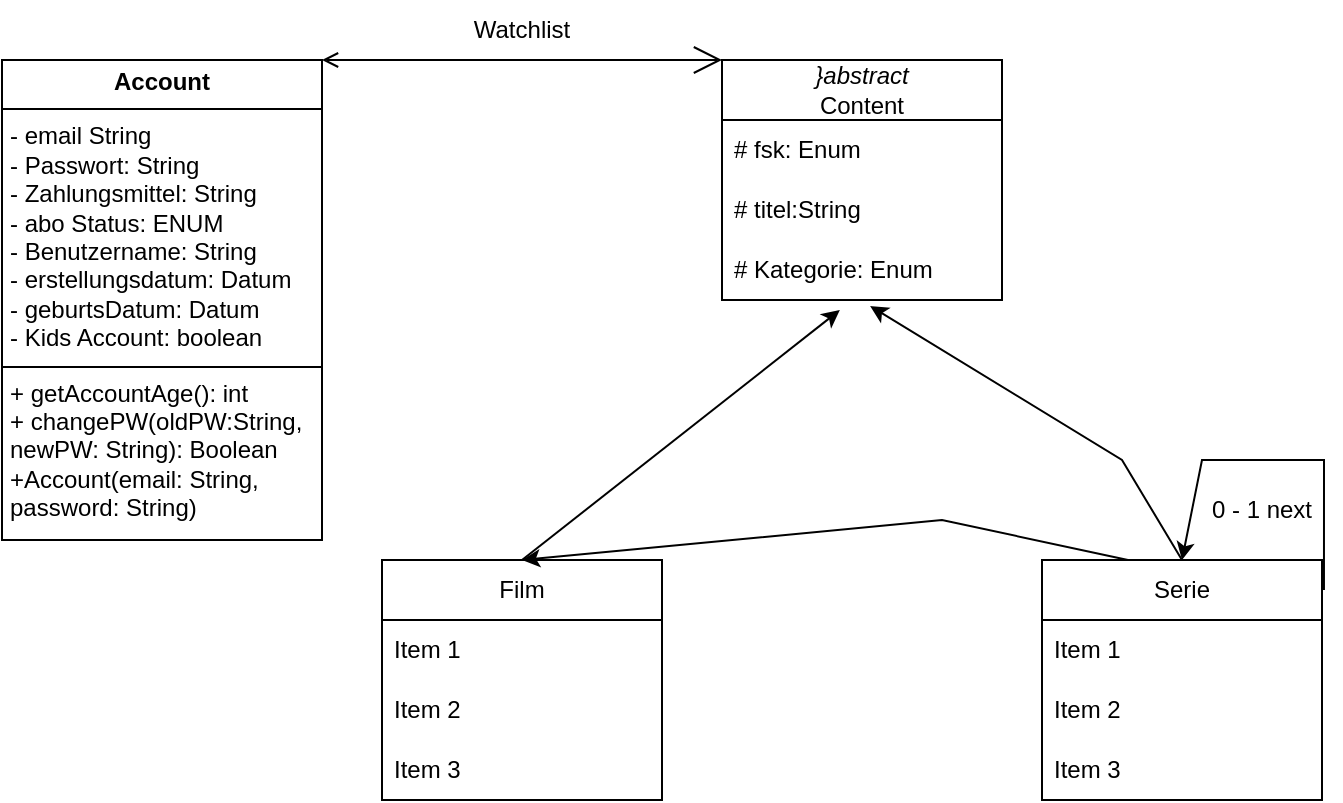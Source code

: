 <mxfile version="24.0.7" type="github">
  <diagram name="Page-1" id="oEAZGj61iKcYDO0g3LSp">
    <mxGraphModel dx="954" dy="530" grid="1" gridSize="10" guides="1" tooltips="1" connect="1" arrows="1" fold="1" page="1" pageScale="1" pageWidth="1169" pageHeight="826" math="0" shadow="0">
      <root>
        <mxCell id="0" />
        <mxCell id="1" parent="0" />
        <mxCell id="yQLUCkZRIKrmV6NLwZtg-27" value="Film" style="swimlane;fontStyle=0;childLayout=stackLayout;horizontal=1;startSize=30;horizontalStack=0;resizeParent=1;resizeParentMax=0;resizeLast=0;collapsible=1;marginBottom=0;whiteSpace=wrap;html=1;" vertex="1" parent="1">
          <mxGeometry x="590" y="370" width="140" height="120" as="geometry" />
        </mxCell>
        <mxCell id="yQLUCkZRIKrmV6NLwZtg-28" value="Item 1" style="text;strokeColor=none;fillColor=none;align=left;verticalAlign=middle;spacingLeft=4;spacingRight=4;overflow=hidden;points=[[0,0.5],[1,0.5]];portConstraint=eastwest;rotatable=0;whiteSpace=wrap;html=1;" vertex="1" parent="yQLUCkZRIKrmV6NLwZtg-27">
          <mxGeometry y="30" width="140" height="30" as="geometry" />
        </mxCell>
        <mxCell id="yQLUCkZRIKrmV6NLwZtg-29" value="Item 2" style="text;strokeColor=none;fillColor=none;align=left;verticalAlign=middle;spacingLeft=4;spacingRight=4;overflow=hidden;points=[[0,0.5],[1,0.5]];portConstraint=eastwest;rotatable=0;whiteSpace=wrap;html=1;" vertex="1" parent="yQLUCkZRIKrmV6NLwZtg-27">
          <mxGeometry y="60" width="140" height="30" as="geometry" />
        </mxCell>
        <mxCell id="yQLUCkZRIKrmV6NLwZtg-30" value="Item 3" style="text;strokeColor=none;fillColor=none;align=left;verticalAlign=middle;spacingLeft=4;spacingRight=4;overflow=hidden;points=[[0,0.5],[1,0.5]];portConstraint=eastwest;rotatable=0;whiteSpace=wrap;html=1;" vertex="1" parent="yQLUCkZRIKrmV6NLwZtg-27">
          <mxGeometry y="90" width="140" height="30" as="geometry" />
        </mxCell>
        <mxCell id="yQLUCkZRIKrmV6NLwZtg-31" value="&lt;i&gt;}abstract&lt;/i&gt;&lt;br&gt;Content" style="swimlane;fontStyle=0;childLayout=stackLayout;horizontal=1;startSize=30;horizontalStack=0;resizeParent=1;resizeParentMax=0;resizeLast=0;collapsible=1;marginBottom=0;whiteSpace=wrap;html=1;" vertex="1" parent="1">
          <mxGeometry x="760" y="120" width="140" height="120" as="geometry" />
        </mxCell>
        <mxCell id="yQLUCkZRIKrmV6NLwZtg-32" value="# fsk: Enum" style="text;strokeColor=none;fillColor=none;align=left;verticalAlign=middle;spacingLeft=4;spacingRight=4;overflow=hidden;points=[[0,0.5],[1,0.5]];portConstraint=eastwest;rotatable=0;whiteSpace=wrap;html=1;" vertex="1" parent="yQLUCkZRIKrmV6NLwZtg-31">
          <mxGeometry y="30" width="140" height="30" as="geometry" />
        </mxCell>
        <mxCell id="yQLUCkZRIKrmV6NLwZtg-33" value="# titel:String" style="text;strokeColor=none;fillColor=none;align=left;verticalAlign=middle;spacingLeft=4;spacingRight=4;overflow=hidden;points=[[0,0.5],[1,0.5]];portConstraint=eastwest;rotatable=0;whiteSpace=wrap;html=1;" vertex="1" parent="yQLUCkZRIKrmV6NLwZtg-31">
          <mxGeometry y="60" width="140" height="30" as="geometry" />
        </mxCell>
        <mxCell id="yQLUCkZRIKrmV6NLwZtg-34" value="# Kategorie: Enum" style="text;strokeColor=none;fillColor=none;align=left;verticalAlign=middle;spacingLeft=4;spacingRight=4;overflow=hidden;points=[[0,0.5],[1,0.5]];portConstraint=eastwest;rotatable=0;whiteSpace=wrap;html=1;" vertex="1" parent="yQLUCkZRIKrmV6NLwZtg-31">
          <mxGeometry y="90" width="140" height="30" as="geometry" />
        </mxCell>
        <mxCell id="yQLUCkZRIKrmV6NLwZtg-35" value="Serie" style="swimlane;fontStyle=0;childLayout=stackLayout;horizontal=1;startSize=30;horizontalStack=0;resizeParent=1;resizeParentMax=0;resizeLast=0;collapsible=1;marginBottom=0;whiteSpace=wrap;html=1;" vertex="1" parent="1">
          <mxGeometry x="920" y="370" width="140" height="120" as="geometry" />
        </mxCell>
        <mxCell id="yQLUCkZRIKrmV6NLwZtg-36" value="Item 1" style="text;strokeColor=none;fillColor=none;align=left;verticalAlign=middle;spacingLeft=4;spacingRight=4;overflow=hidden;points=[[0,0.5],[1,0.5]];portConstraint=eastwest;rotatable=0;whiteSpace=wrap;html=1;" vertex="1" parent="yQLUCkZRIKrmV6NLwZtg-35">
          <mxGeometry y="30" width="140" height="30" as="geometry" />
        </mxCell>
        <mxCell id="yQLUCkZRIKrmV6NLwZtg-37" value="Item 2" style="text;strokeColor=none;fillColor=none;align=left;verticalAlign=middle;spacingLeft=4;spacingRight=4;overflow=hidden;points=[[0,0.5],[1,0.5]];portConstraint=eastwest;rotatable=0;whiteSpace=wrap;html=1;" vertex="1" parent="yQLUCkZRIKrmV6NLwZtg-35">
          <mxGeometry y="60" width="140" height="30" as="geometry" />
        </mxCell>
        <mxCell id="yQLUCkZRIKrmV6NLwZtg-38" value="Item 3" style="text;strokeColor=none;fillColor=none;align=left;verticalAlign=middle;spacingLeft=4;spacingRight=4;overflow=hidden;points=[[0,0.5],[1,0.5]];portConstraint=eastwest;rotatable=0;whiteSpace=wrap;html=1;" vertex="1" parent="yQLUCkZRIKrmV6NLwZtg-35">
          <mxGeometry y="90" width="140" height="30" as="geometry" />
        </mxCell>
        <mxCell id="yQLUCkZRIKrmV6NLwZtg-39" value="" style="endArrow=classic;html=1;rounded=0;exitX=0.5;exitY=0;exitDx=0;exitDy=0;entryX=0.421;entryY=1.167;entryDx=0;entryDy=0;entryPerimeter=0;" edge="1" parent="1" source="yQLUCkZRIKrmV6NLwZtg-27" target="yQLUCkZRIKrmV6NLwZtg-34">
          <mxGeometry width="50" height="50" relative="1" as="geometry">
            <mxPoint x="570" y="280" as="sourcePoint" />
            <mxPoint x="800" y="330" as="targetPoint" />
          </mxGeometry>
        </mxCell>
        <mxCell id="yQLUCkZRIKrmV6NLwZtg-40" value="" style="endArrow=classic;html=1;rounded=0;exitX=0.5;exitY=0;exitDx=0;exitDy=0;entryX=0.529;entryY=1.1;entryDx=0;entryDy=0;entryPerimeter=0;" edge="1" parent="1" source="yQLUCkZRIKrmV6NLwZtg-35" target="yQLUCkZRIKrmV6NLwZtg-34">
          <mxGeometry width="50" height="50" relative="1" as="geometry">
            <mxPoint x="570" y="280" as="sourcePoint" />
            <mxPoint x="840" y="330" as="targetPoint" />
            <Array as="points">
              <mxPoint x="960" y="320" />
            </Array>
          </mxGeometry>
        </mxCell>
        <mxCell id="yQLUCkZRIKrmV6NLwZtg-43" value="" style="endArrow=classic;html=1;rounded=0;exitX=1.007;exitY=0.125;exitDx=0;exitDy=0;exitPerimeter=0;entryX=0.5;entryY=0;entryDx=0;entryDy=0;" edge="1" parent="1" source="yQLUCkZRIKrmV6NLwZtg-35" target="yQLUCkZRIKrmV6NLwZtg-35">
          <mxGeometry width="50" height="50" relative="1" as="geometry">
            <mxPoint x="770" y="280" as="sourcePoint" />
            <mxPoint x="970" y="330" as="targetPoint" />
            <Array as="points">
              <mxPoint x="1061" y="320" />
              <mxPoint x="1000" y="320" />
            </Array>
          </mxGeometry>
        </mxCell>
        <mxCell id="yQLUCkZRIKrmV6NLwZtg-44" value="0 - 1 next" style="text;html=1;align=center;verticalAlign=middle;whiteSpace=wrap;rounded=0;" vertex="1" parent="1">
          <mxGeometry x="1000" y="330" width="60" height="30" as="geometry" />
        </mxCell>
        <mxCell id="yQLUCkZRIKrmV6NLwZtg-45" value="" style="endArrow=classic;html=1;rounded=0;exitX=0.307;exitY=0;exitDx=0;exitDy=0;entryX=0.5;entryY=0;entryDx=0;entryDy=0;exitPerimeter=0;" edge="1" parent="1" source="yQLUCkZRIKrmV6NLwZtg-35" target="yQLUCkZRIKrmV6NLwZtg-27">
          <mxGeometry width="50" height="50" relative="1" as="geometry">
            <mxPoint x="770" y="280" as="sourcePoint" />
            <mxPoint x="780" y="340" as="targetPoint" />
            <Array as="points">
              <mxPoint x="870" y="350" />
            </Array>
          </mxGeometry>
        </mxCell>
        <mxCell id="yQLUCkZRIKrmV6NLwZtg-53" value="" style="endArrow=open;endFill=0;endSize=12;html=1;rounded=0;entryX=0;entryY=0;entryDx=0;entryDy=0;startArrow=open;startFill=0;exitX=1;exitY=0;exitDx=0;exitDy=0;targetPerimeterSpacing=12;sourcePerimeterSpacing=6;" edge="1" parent="1" target="yQLUCkZRIKrmV6NLwZtg-31">
          <mxGeometry width="160" relative="1" as="geometry">
            <mxPoint x="560" y="120" as="sourcePoint" />
            <mxPoint x="740" y="140" as="targetPoint" />
          </mxGeometry>
        </mxCell>
        <mxCell id="yQLUCkZRIKrmV6NLwZtg-55" value="Watchlist" style="text;html=1;align=center;verticalAlign=middle;whiteSpace=wrap;rounded=0;" vertex="1" parent="1">
          <mxGeometry x="630" y="90" width="60" height="30" as="geometry" />
        </mxCell>
        <mxCell id="yQLUCkZRIKrmV6NLwZtg-57" value="&lt;p style=&quot;margin:0px;margin-top:4px;text-align:center;&quot;&gt;&lt;b&gt;Account&lt;/b&gt;&lt;/p&gt;&lt;hr size=&quot;1&quot; style=&quot;border-style:solid;&quot;&gt;&lt;p style=&quot;margin:0px;margin-left:4px;&quot;&gt;- email String&lt;br&gt;&lt;/p&gt;&lt;p style=&quot;margin:0px;margin-left:4px;&quot;&gt;- Passwort: String&lt;br&gt;&lt;/p&gt;&lt;p style=&quot;margin:0px;margin-left:4px;&quot;&gt;- Zahlungsmittel: String&lt;br&gt;&lt;/p&gt;&lt;p style=&quot;margin:0px;margin-left:4px;&quot;&gt;- abo Status: ENUM&lt;br&gt;&lt;/p&gt;&lt;p style=&quot;margin:0px;margin-left:4px;&quot;&gt;- Benutzername: String&lt;br&gt;&lt;/p&gt;&lt;p style=&quot;margin:0px;margin-left:4px;&quot;&gt;- erstellungsdatum: Datum&lt;br&gt;&lt;/p&gt;&lt;p style=&quot;margin:0px;margin-left:4px;&quot;&gt;- geburtsDatum: Datum&lt;br&gt;&lt;/p&gt;&lt;p style=&quot;margin:0px;margin-left:4px;&quot;&gt;- Kids Account: boolean&lt;/p&gt;&lt;hr size=&quot;1&quot; style=&quot;border-style:solid;&quot;&gt;&lt;p style=&quot;margin:0px;margin-left:4px;&quot;&gt;+ getAccountAge(): int&lt;/p&gt;&lt;p style=&quot;margin:0px;margin-left:4px;&quot;&gt;+ changePW(oldPW:String, newPW: String): Boolean&lt;/p&gt;&lt;p style=&quot;margin:0px;margin-left:4px;&quot;&gt;+Account(email: String, password: String)&amp;nbsp;&lt;/p&gt;&lt;p style=&quot;margin:0px;margin-left:4px;&quot;&gt;&lt;br&gt;&lt;/p&gt;" style="verticalAlign=top;align=left;overflow=fill;html=1;whiteSpace=wrap;" vertex="1" parent="1">
          <mxGeometry x="400" y="120" width="160" height="240" as="geometry" />
        </mxCell>
      </root>
    </mxGraphModel>
  </diagram>
</mxfile>
